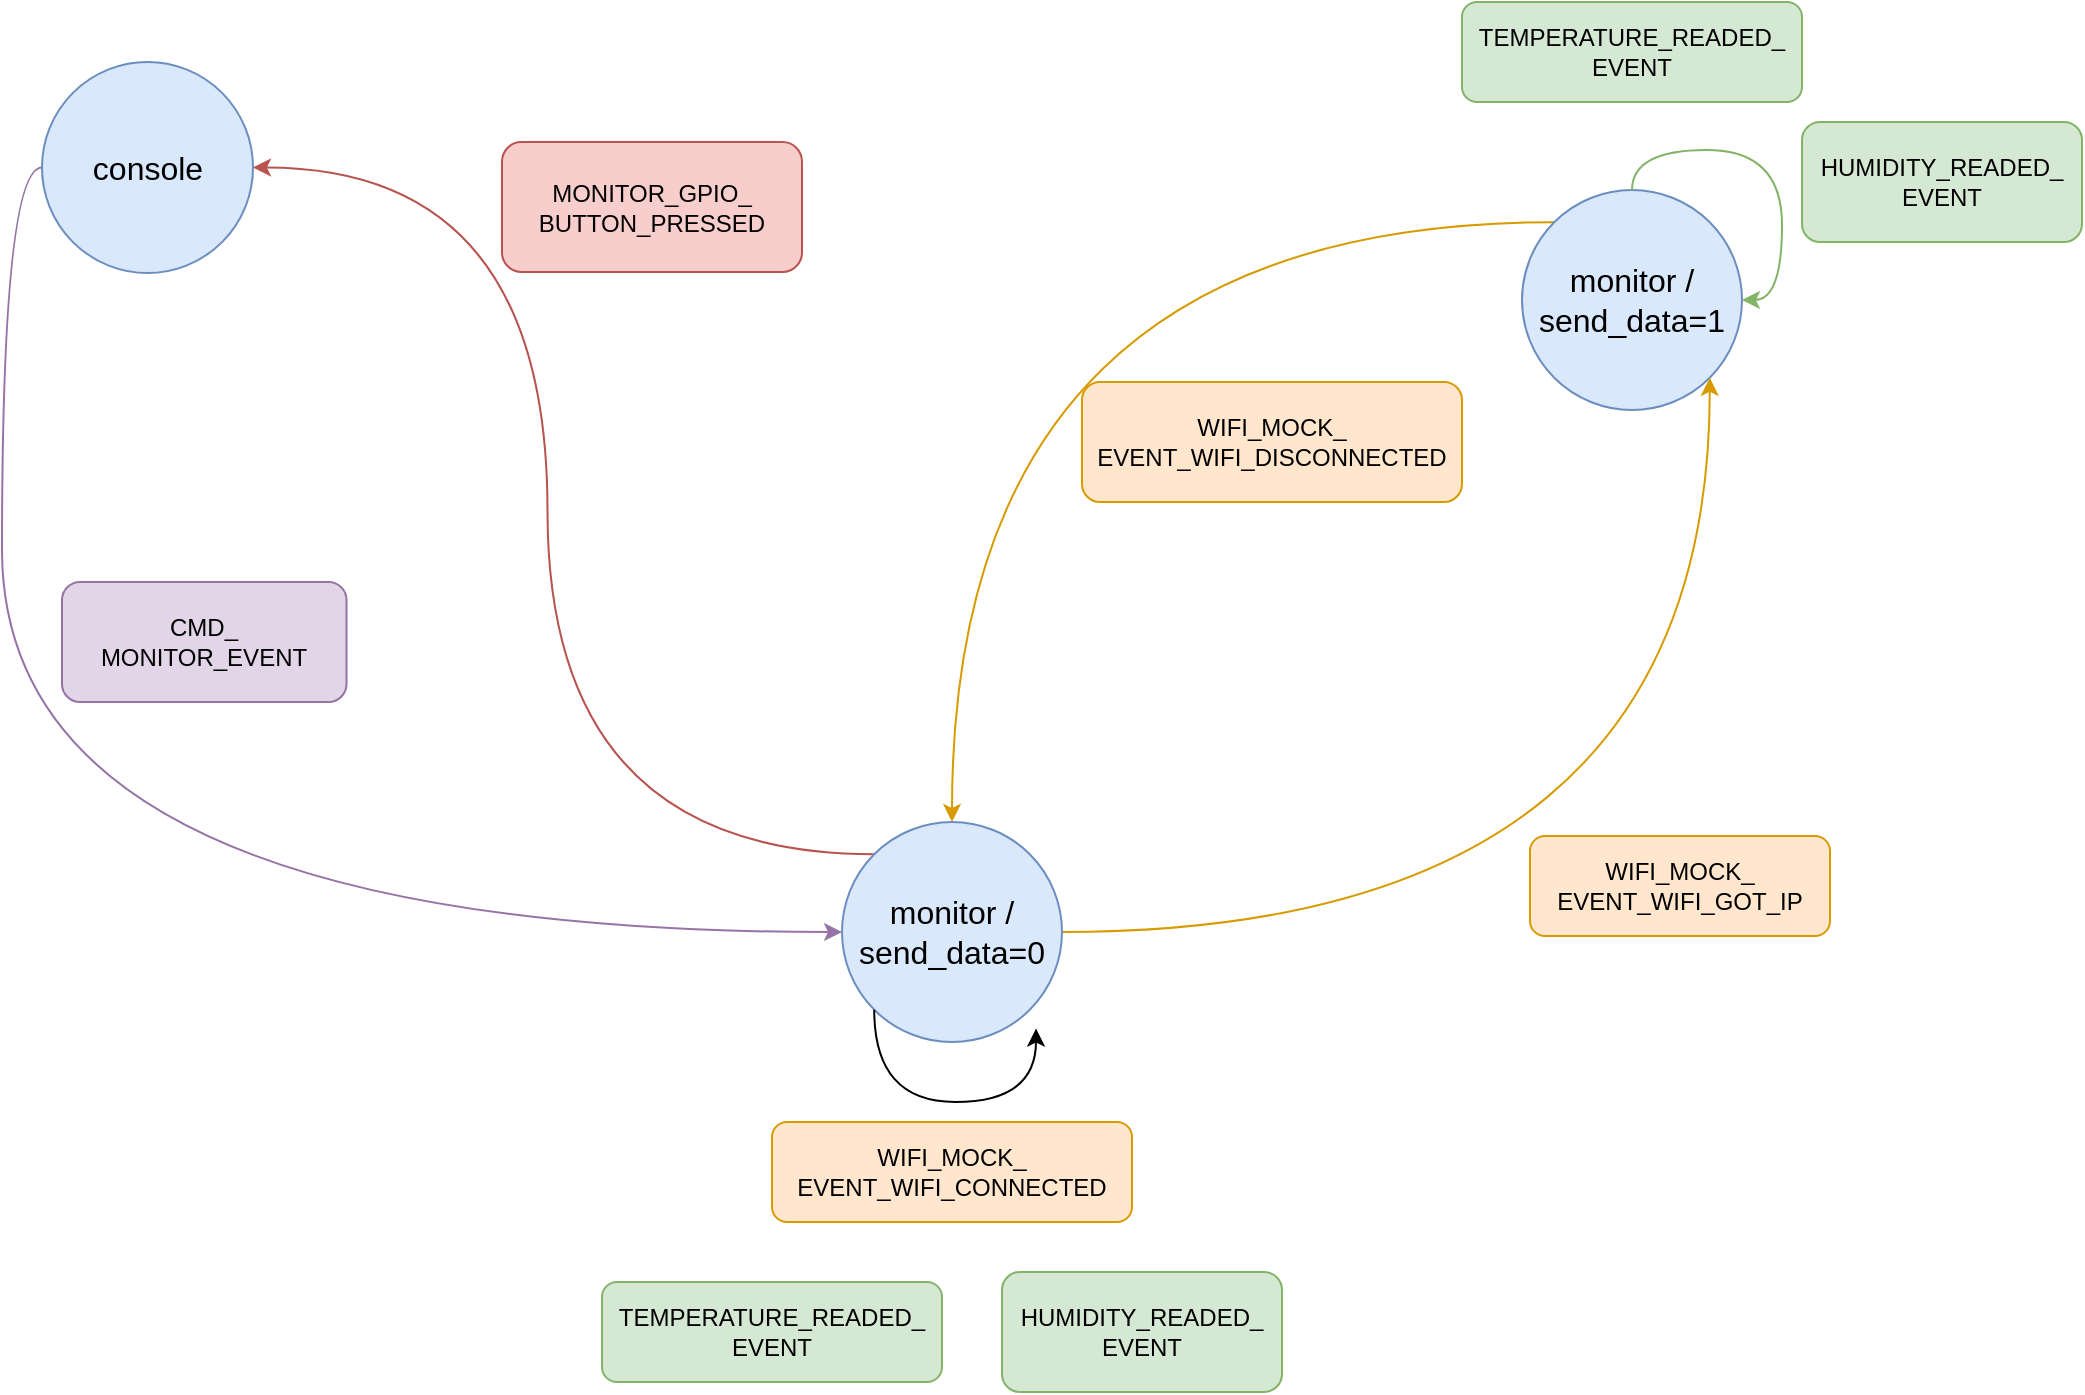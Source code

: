 <mxfile version="22.0.4" type="device">
  <diagram name="Página-1" id="yYDjsf7TxtFNMvkuyLiJ">
    <mxGraphModel dx="1793" dy="938" grid="1" gridSize="10" guides="1" tooltips="1" connect="1" arrows="1" fold="1" page="1" pageScale="1" pageWidth="1169" pageHeight="827" math="0" shadow="0">
      <root>
        <mxCell id="0" />
        <mxCell id="1" parent="0" />
        <mxCell id="2QD1Dzy41z7lv4XzgusP-13" value="WIFI_MOCK_&lt;br&gt;EVENT_WIFI_DISCONNECTED" style="rounded=1;whiteSpace=wrap;html=1;fillColor=#ffe6cc;strokeColor=#d79b00;" vertex="1" parent="1">
          <mxGeometry x="605" y="256" width="190" height="60" as="geometry" />
        </mxCell>
        <mxCell id="2QD1Dzy41z7lv4XzgusP-14" value="WIFI_MOCK_&lt;br&gt;EVENT_WIFI_CONNECTED" style="rounded=1;whiteSpace=wrap;html=1;fillColor=#ffe6cc;strokeColor=#d79b00;" vertex="1" parent="1">
          <mxGeometry x="450" y="626" width="180" height="50" as="geometry" />
        </mxCell>
        <mxCell id="2QD1Dzy41z7lv4XzgusP-15" value="WIFI_MOCK_&lt;br&gt;EVENT_WIFI_GOT_IP" style="rounded=1;whiteSpace=wrap;html=1;fillColor=#ffe6cc;strokeColor=#d79b00;" vertex="1" parent="1">
          <mxGeometry x="829" y="483" width="150" height="50" as="geometry" />
        </mxCell>
        <mxCell id="2QD1Dzy41z7lv4XzgusP-27" value="TEMPERATURE_READED_&lt;br&gt;EVENT" style="rounded=1;whiteSpace=wrap;html=1;fillColor=#d5e8d4;strokeColor=#82b366;" vertex="1" parent="1">
          <mxGeometry x="795" y="66" width="170" height="50" as="geometry" />
        </mxCell>
        <mxCell id="2QD1Dzy41z7lv4XzgusP-28" value="HUMIDITY_READED_&lt;br&gt;EVENT" style="rounded=1;whiteSpace=wrap;html=1;fillColor=#d5e8d4;strokeColor=#82b366;" vertex="1" parent="1">
          <mxGeometry x="565" y="701" width="140" height="60" as="geometry" />
        </mxCell>
        <mxCell id="2QD1Dzy41z7lv4XzgusP-29" value="MONITOR_GPIO_&lt;br&gt;BUTTON_PRESSED" style="rounded=1;whiteSpace=wrap;html=1;fillColor=#f8cecc;strokeColor=#b85450;" vertex="1" parent="1">
          <mxGeometry x="315" y="136" width="150" height="65" as="geometry" />
        </mxCell>
        <mxCell id="2QD1Dzy41z7lv4XzgusP-30" value="CMD_&lt;br&gt;MONITOR_EVENT" style="rounded=1;whiteSpace=wrap;html=1;fillColor=#e1d5e7;strokeColor=#9673a6;" vertex="1" parent="1">
          <mxGeometry x="95" y="356" width="142.25" height="60" as="geometry" />
        </mxCell>
        <mxCell id="2QD1Dzy41z7lv4XzgusP-48" style="edgeStyle=orthogonalEdgeStyle;rounded=0;orthogonalLoop=1;jettySize=auto;html=1;exitX=0;exitY=0;exitDx=0;exitDy=0;entryX=0.5;entryY=0;entryDx=0;entryDy=0;curved=1;fillColor=#ffe6cc;strokeColor=#d79b00;" edge="1" parent="1" source="2QD1Dzy41z7lv4XzgusP-31" target="2QD1Dzy41z7lv4XzgusP-36">
          <mxGeometry relative="1" as="geometry" />
        </mxCell>
        <mxCell id="2QD1Dzy41z7lv4XzgusP-31" value="&lt;font style=&quot;font-size: 16px;&quot;&gt;monitor / send_data=1&lt;/font&gt;" style="ellipse;whiteSpace=wrap;html=1;aspect=fixed;fillColor=#dae8fc;strokeColor=#6c8ebf;" vertex="1" parent="1">
          <mxGeometry x="825" y="160" width="110" height="110" as="geometry" />
        </mxCell>
        <mxCell id="2QD1Dzy41z7lv4XzgusP-49" style="edgeStyle=orthogonalEdgeStyle;rounded=0;orthogonalLoop=1;jettySize=auto;html=1;exitX=0;exitY=0.5;exitDx=0;exitDy=0;entryX=0;entryY=0.5;entryDx=0;entryDy=0;curved=1;fillColor=#e1d5e7;strokeColor=#9673a6;" edge="1" parent="1" source="2QD1Dzy41z7lv4XzgusP-32" target="2QD1Dzy41z7lv4XzgusP-36">
          <mxGeometry relative="1" as="geometry" />
        </mxCell>
        <mxCell id="2QD1Dzy41z7lv4XzgusP-32" value="&lt;font style=&quot;font-size: 16px;&quot;&gt;console&lt;/font&gt;" style="ellipse;whiteSpace=wrap;html=1;aspect=fixed;fillColor=#dae8fc;strokeColor=#6c8ebf;" vertex="1" parent="1">
          <mxGeometry x="85" y="96" width="105.5" height="105.5" as="geometry" />
        </mxCell>
        <mxCell id="2QD1Dzy41z7lv4XzgusP-46" style="edgeStyle=orthogonalEdgeStyle;rounded=0;orthogonalLoop=1;jettySize=auto;html=1;exitX=1;exitY=0.5;exitDx=0;exitDy=0;entryX=1;entryY=1;entryDx=0;entryDy=0;curved=1;fillColor=#ffe6cc;strokeColor=#d79b00;" edge="1" parent="1" source="2QD1Dzy41z7lv4XzgusP-36" target="2QD1Dzy41z7lv4XzgusP-31">
          <mxGeometry relative="1" as="geometry" />
        </mxCell>
        <mxCell id="2QD1Dzy41z7lv4XzgusP-52" style="edgeStyle=orthogonalEdgeStyle;rounded=0;orthogonalLoop=1;jettySize=auto;html=1;exitX=0;exitY=0;exitDx=0;exitDy=0;entryX=1;entryY=0.5;entryDx=0;entryDy=0;curved=1;fillColor=#f8cecc;strokeColor=#b85450;" edge="1" parent="1" source="2QD1Dzy41z7lv4XzgusP-36" target="2QD1Dzy41z7lv4XzgusP-32">
          <mxGeometry relative="1" as="geometry" />
        </mxCell>
        <mxCell id="2QD1Dzy41z7lv4XzgusP-36" value="&lt;font style=&quot;font-size: 16px;&quot;&gt;monitor / send_data=0&lt;/font&gt;" style="ellipse;whiteSpace=wrap;html=1;aspect=fixed;fillColor=#dae8fc;strokeColor=#6c8ebf;" vertex="1" parent="1">
          <mxGeometry x="485" y="476" width="110" height="110" as="geometry" />
        </mxCell>
        <mxCell id="2QD1Dzy41z7lv4XzgusP-54" style="edgeStyle=orthogonalEdgeStyle;rounded=0;orthogonalLoop=1;jettySize=auto;html=1;exitX=0.5;exitY=0;exitDx=0;exitDy=0;entryX=1;entryY=0.5;entryDx=0;entryDy=0;curved=1;fillColor=#d5e8d4;strokeColor=#82b366;" edge="1" parent="1" source="2QD1Dzy41z7lv4XzgusP-31" target="2QD1Dzy41z7lv4XzgusP-31">
          <mxGeometry relative="1" as="geometry" />
        </mxCell>
        <mxCell id="2QD1Dzy41z7lv4XzgusP-55" style="edgeStyle=orthogonalEdgeStyle;rounded=0;orthogonalLoop=1;jettySize=auto;html=1;exitX=0;exitY=1;exitDx=0;exitDy=0;entryX=0.882;entryY=0.939;entryDx=0;entryDy=0;entryPerimeter=0;curved=1;" edge="1" parent="1" source="2QD1Dzy41z7lv4XzgusP-36" target="2QD1Dzy41z7lv4XzgusP-36">
          <mxGeometry relative="1" as="geometry">
            <Array as="points">
              <mxPoint x="501" y="616" />
              <mxPoint x="582" y="616" />
            </Array>
          </mxGeometry>
        </mxCell>
        <mxCell id="2QD1Dzy41z7lv4XzgusP-56" value="TEMPERATURE_READED_&lt;br&gt;EVENT" style="rounded=1;whiteSpace=wrap;html=1;fillColor=#d5e8d4;strokeColor=#82b366;" vertex="1" parent="1">
          <mxGeometry x="365" y="706" width="170" height="50" as="geometry" />
        </mxCell>
        <mxCell id="2QD1Dzy41z7lv4XzgusP-57" value="HUMIDITY_READED_&lt;br&gt;EVENT" style="rounded=1;whiteSpace=wrap;html=1;fillColor=#d5e8d4;strokeColor=#82b366;" vertex="1" parent="1">
          <mxGeometry x="965" y="126" width="140" height="60" as="geometry" />
        </mxCell>
      </root>
    </mxGraphModel>
  </diagram>
</mxfile>
